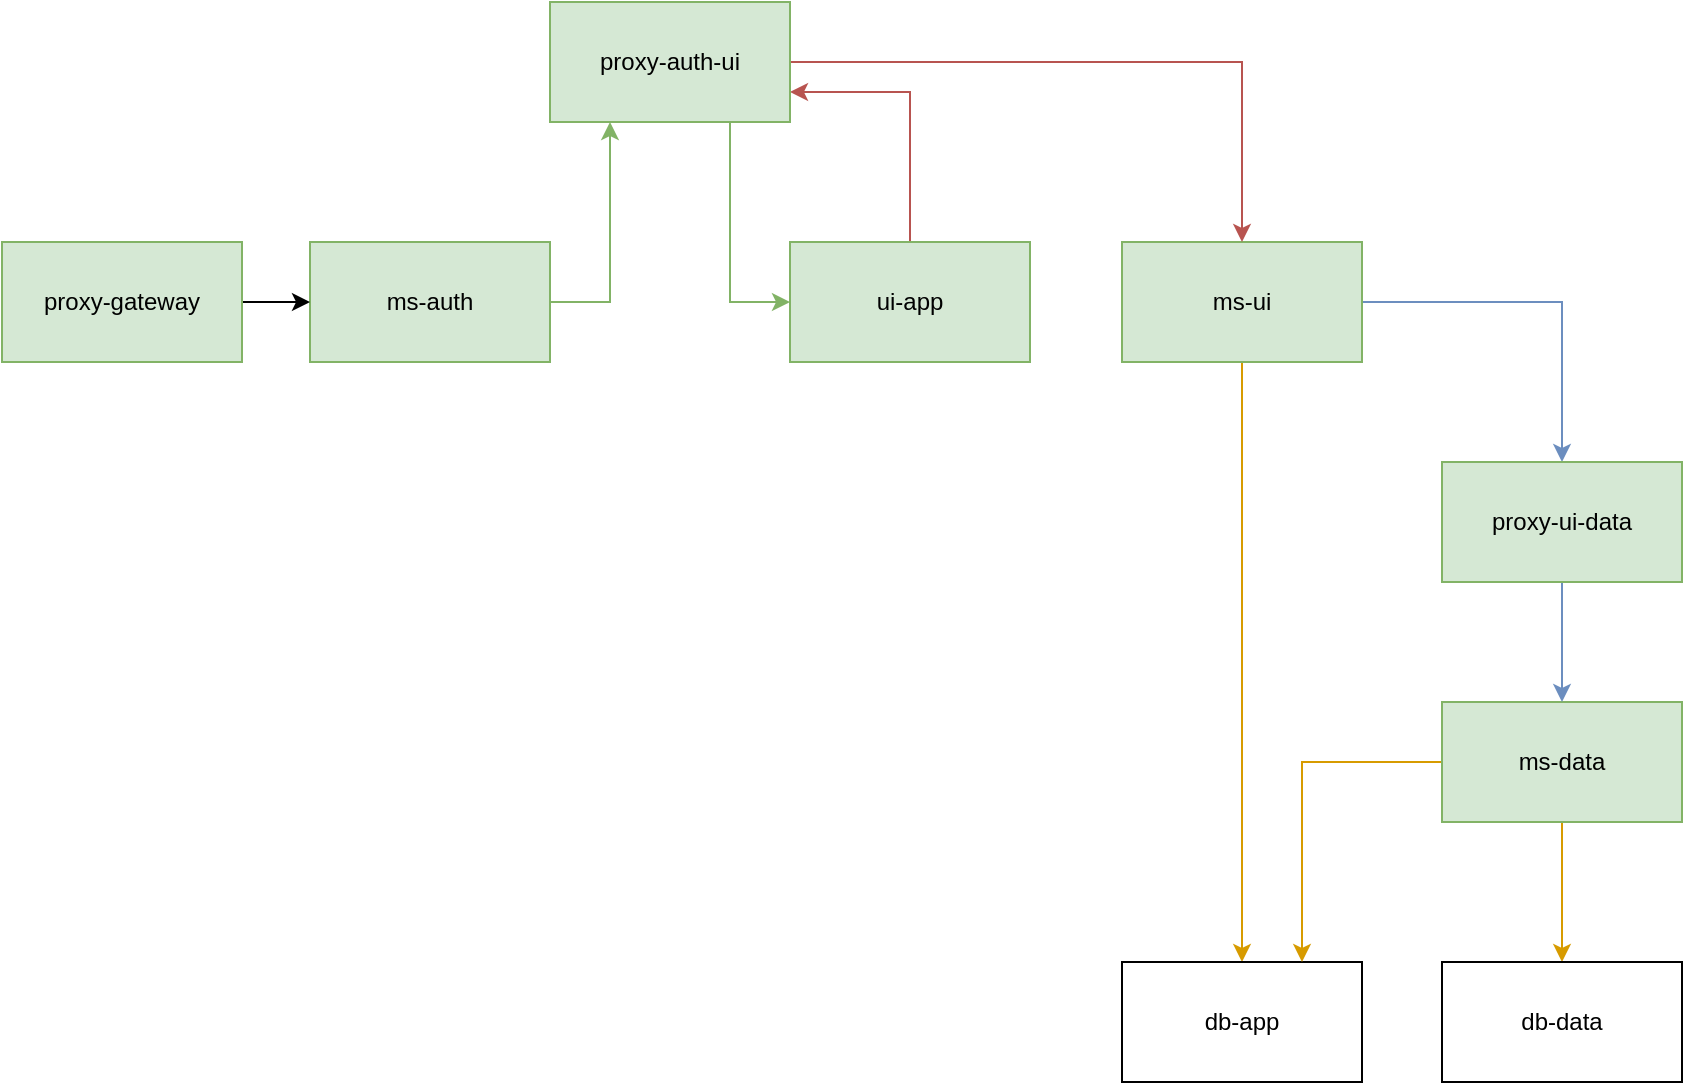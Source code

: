 <mxfile>
    <diagram name="Page-1" id="M8W2v-ViSmOjyCKTm3ut">
        <mxGraphModel dx="1015" dy="816" grid="1" gridSize="10" guides="1" tooltips="1" connect="1" arrows="1" fold="1" page="1" pageScale="1" pageWidth="827" pageHeight="1169" math="0" shadow="0">
            <root>
                <mxCell id="0"/>
                <mxCell id="1" parent="0"/>
                <mxCell id="4tHsOQegTW2wSFInI1D_-3" value="" style="edgeStyle=orthogonalEdgeStyle;rounded=0;orthogonalLoop=1;jettySize=auto;html=1;entryX=0.25;entryY=1;entryDx=0;entryDy=0;exitX=1;exitY=0.5;exitDx=0;exitDy=0;fillColor=#d5e8d4;strokeColor=#82b366;" parent="1" source="4tHsOQegTW2wSFInI1D_-1" target="R202N3jsoOXlH-2kskz--3" edge="1">
                    <mxGeometry relative="1" as="geometry">
                        <Array as="points">
                            <mxPoint x="324" y="280"/>
                        </Array>
                    </mxGeometry>
                </mxCell>
                <mxCell id="4tHsOQegTW2wSFInI1D_-1" value="ms-auth" style="rounded=0;whiteSpace=wrap;html=1;fillColor=#d5e8d4;strokeColor=#82b366;" parent="1" vertex="1">
                    <mxGeometry x="174" y="250" width="120" height="60" as="geometry"/>
                </mxCell>
                <mxCell id="4tHsOQegTW2wSFInI1D_-5" value="" style="edgeStyle=orthogonalEdgeStyle;rounded=0;orthogonalLoop=1;jettySize=auto;html=1;entryX=1;entryY=0.75;entryDx=0;entryDy=0;fillColor=#f8cecc;strokeColor=#b85450;exitX=0.5;exitY=0;exitDx=0;exitDy=0;" parent="1" source="4tHsOQegTW2wSFInI1D_-2" target="R202N3jsoOXlH-2kskz--3" edge="1">
                    <mxGeometry relative="1" as="geometry">
                        <Array as="points">
                            <mxPoint x="474" y="175"/>
                        </Array>
                    </mxGeometry>
                </mxCell>
                <mxCell id="4tHsOQegTW2wSFInI1D_-2" value="ui-app" style="rounded=0;whiteSpace=wrap;html=1;fillColor=#d5e8d4;strokeColor=#82b366;" parent="1" vertex="1">
                    <mxGeometry x="414" y="250" width="120" height="60" as="geometry"/>
                </mxCell>
                <mxCell id="4tHsOQegTW2wSFInI1D_-10" style="edgeStyle=orthogonalEdgeStyle;rounded=0;orthogonalLoop=1;jettySize=auto;html=1;entryX=0.5;entryY=0;entryDx=0;entryDy=0;fillColor=#ffe6cc;strokeColor=#d79b00;" parent="1" source="4tHsOQegTW2wSFInI1D_-4" target="4tHsOQegTW2wSFInI1D_-6" edge="1">
                    <mxGeometry relative="1" as="geometry"/>
                </mxCell>
                <mxCell id="R202N3jsoOXlH-2kskz--7" style="edgeStyle=orthogonalEdgeStyle;rounded=0;orthogonalLoop=1;jettySize=auto;html=1;entryX=0.5;entryY=0;entryDx=0;entryDy=0;fillColor=#dae8fc;strokeColor=#6c8ebf;" parent="1" source="4tHsOQegTW2wSFInI1D_-4" target="R202N3jsoOXlH-2kskz--6" edge="1">
                    <mxGeometry relative="1" as="geometry">
                        <Array as="points">
                            <mxPoint x="800" y="280"/>
                        </Array>
                    </mxGeometry>
                </mxCell>
                <mxCell id="4tHsOQegTW2wSFInI1D_-4" value="ms-ui" style="rounded=0;whiteSpace=wrap;html=1;fillColor=#d5e8d4;strokeColor=#82b366;" parent="1" vertex="1">
                    <mxGeometry x="580" y="250" width="120" height="60" as="geometry"/>
                </mxCell>
                <mxCell id="4tHsOQegTW2wSFInI1D_-6" value="db-app" style="rounded=0;whiteSpace=wrap;html=1;" parent="1" vertex="1">
                    <mxGeometry x="580" y="610" width="120" height="60" as="geometry"/>
                </mxCell>
                <mxCell id="4tHsOQegTW2wSFInI1D_-11" style="edgeStyle=orthogonalEdgeStyle;rounded=0;orthogonalLoop=1;jettySize=auto;html=1;entryX=0.75;entryY=0;entryDx=0;entryDy=0;fillColor=#ffe6cc;strokeColor=#d79b00;" parent="1" source="4tHsOQegTW2wSFInI1D_-8" target="4tHsOQegTW2wSFInI1D_-6" edge="1">
                    <mxGeometry relative="1" as="geometry"/>
                </mxCell>
                <mxCell id="4tHsOQegTW2wSFInI1D_-13" value="" style="edgeStyle=orthogonalEdgeStyle;rounded=0;orthogonalLoop=1;jettySize=auto;html=1;fillColor=#ffe6cc;strokeColor=#d79b00;" parent="1" source="4tHsOQegTW2wSFInI1D_-8" target="4tHsOQegTW2wSFInI1D_-12" edge="1">
                    <mxGeometry relative="1" as="geometry"/>
                </mxCell>
                <mxCell id="4tHsOQegTW2wSFInI1D_-8" value="ms-data" style="rounded=0;whiteSpace=wrap;html=1;fillColor=#d5e8d4;strokeColor=#82b366;" parent="1" vertex="1">
                    <mxGeometry x="740" y="480" width="120" height="60" as="geometry"/>
                </mxCell>
                <mxCell id="4tHsOQegTW2wSFInI1D_-12" value="db-data" style="rounded=0;whiteSpace=wrap;html=1;" parent="1" vertex="1">
                    <mxGeometry x="740" y="610" width="120" height="60" as="geometry"/>
                </mxCell>
                <mxCell id="R202N3jsoOXlH-2kskz--2" style="edgeStyle=orthogonalEdgeStyle;rounded=0;orthogonalLoop=1;jettySize=auto;html=1;entryX=0;entryY=0.5;entryDx=0;entryDy=0;" parent="1" source="R202N3jsoOXlH-2kskz--1" target="4tHsOQegTW2wSFInI1D_-1" edge="1">
                    <mxGeometry relative="1" as="geometry"/>
                </mxCell>
                <mxCell id="R202N3jsoOXlH-2kskz--1" value="proxy-gateway" style="rounded=0;whiteSpace=wrap;html=1;fillColor=#d5e8d4;strokeColor=#82b366;" parent="1" vertex="1">
                    <mxGeometry x="20" y="250" width="120" height="60" as="geometry"/>
                </mxCell>
                <mxCell id="R202N3jsoOXlH-2kskz--5" style="edgeStyle=orthogonalEdgeStyle;rounded=0;orthogonalLoop=1;jettySize=auto;html=1;entryX=0.5;entryY=0;entryDx=0;entryDy=0;fillColor=#f8cecc;strokeColor=#b85450;exitX=1;exitY=0.5;exitDx=0;exitDy=0;" parent="1" source="R202N3jsoOXlH-2kskz--3" target="4tHsOQegTW2wSFInI1D_-4" edge="1">
                    <mxGeometry relative="1" as="geometry">
                        <Array as="points">
                            <mxPoint x="640" y="160"/>
                        </Array>
                    </mxGeometry>
                </mxCell>
                <mxCell id="R202N3jsoOXlH-2kskz--3" value="proxy-auth-ui" style="rounded=0;whiteSpace=wrap;html=1;fillColor=#d5e8d4;strokeColor=#82b366;" parent="1" vertex="1">
                    <mxGeometry x="294" y="130" width="120" height="60" as="geometry"/>
                </mxCell>
                <mxCell id="R202N3jsoOXlH-2kskz--8" style="edgeStyle=orthogonalEdgeStyle;rounded=0;orthogonalLoop=1;jettySize=auto;html=1;entryX=0.5;entryY=0;entryDx=0;entryDy=0;fillColor=#dae8fc;strokeColor=#6c8ebf;exitX=0.5;exitY=1;exitDx=0;exitDy=0;" parent="1" source="R202N3jsoOXlH-2kskz--6" target="4tHsOQegTW2wSFInI1D_-8" edge="1">
                    <mxGeometry relative="1" as="geometry">
                        <mxPoint x="775" y="400" as="sourcePoint"/>
                        <mxPoint x="770" y="520" as="targetPoint"/>
                        <Array as="points">
                            <mxPoint x="800" y="440"/>
                            <mxPoint x="800" y="440"/>
                        </Array>
                    </mxGeometry>
                </mxCell>
                <mxCell id="R202N3jsoOXlH-2kskz--6" value="proxy-ui-data" style="rounded=0;whiteSpace=wrap;html=1;fillColor=#d5e8d4;strokeColor=#82b366;" parent="1" vertex="1">
                    <mxGeometry x="740" y="360" width="120" height="60" as="geometry"/>
                </mxCell>
                <mxCell id="3" value="" style="edgeStyle=orthogonalEdgeStyle;rounded=0;orthogonalLoop=1;jettySize=auto;html=1;entryX=0;entryY=0.5;entryDx=0;entryDy=0;exitX=0.75;exitY=1;exitDx=0;exitDy=0;fillColor=#d5e8d4;strokeColor=#82b366;" edge="1" parent="1" source="R202N3jsoOXlH-2kskz--3" target="4tHsOQegTW2wSFInI1D_-2">
                    <mxGeometry relative="1" as="geometry">
                        <Array as="points">
                            <mxPoint x="384" y="280"/>
                        </Array>
                        <mxPoint x="304" y="290" as="sourcePoint"/>
                        <mxPoint x="334" y="200" as="targetPoint"/>
                    </mxGeometry>
                </mxCell>
            </root>
        </mxGraphModel>
    </diagram>
</mxfile>